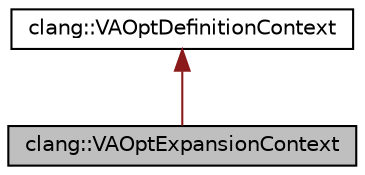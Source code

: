 digraph "clang::VAOptExpansionContext"
{
 // LATEX_PDF_SIZE
  bgcolor="transparent";
  edge [fontname="Helvetica",fontsize="10",labelfontname="Helvetica",labelfontsize="10"];
  node [fontname="Helvetica",fontsize="10",shape=record];
  Node1 [label="clang::VAOptExpansionContext",height=0.2,width=0.4,color="black", fillcolor="grey75", style="filled", fontcolor="black",tooltip="A class for tracking whether we're inside a VA_OPT during a traversal of the tokens of a macro during..."];
  Node2 -> Node1 [dir="back",color="firebrick4",fontsize="10",style="solid",fontname="Helvetica"];
  Node2 [label="clang::VAOptDefinitionContext",height=0.2,width=0.4,color="black",URL="$classclang_1_1VAOptDefinitionContext.html",tooltip="A class for tracking whether we're inside a VA_OPT during a traversal of the tokens of a variadic mac..."];
}
